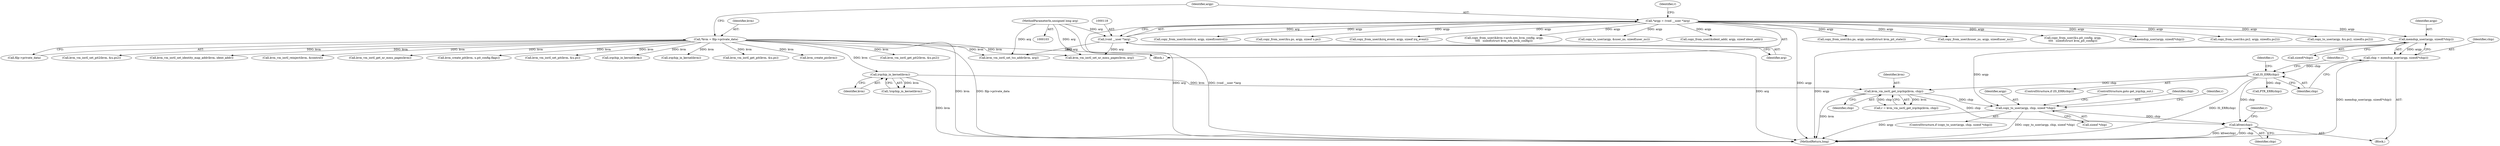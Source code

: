 digraph "0_linux_9c895160d25a76c21b65bad141b08e8d4f99afef@API" {
"1000502" [label="(Call,kfree(chip))"];
"1000491" [label="(Call,copy_to_user(argp, chip, sizeof *chip))"];
"1000455" [label="(Call,memdup_user(argp, sizeof(*chip)))"];
"1000115" [label="(Call,*argp = (void __user *)arg)"];
"1000117" [label="(Call,(void __user *)arg)"];
"1000106" [label="(MethodParameterIn,unsigned long arg)"];
"1000480" [label="(Call,kvm_vm_ioctl_get_irqchip(kvm, chip))"];
"1000475" [label="(Call,irqchip_in_kernel(kvm))"];
"1000109" [label="(Call,*kvm = filp->private_data)"];
"1000461" [label="(Call,IS_ERR(chip))"];
"1000453" [label="(Call,chip = memdup_user(argp, sizeof(*chip)))"];
"1000493" [label="(Identifier,chip)"];
"1000116" [label="(Identifier,argp)"];
"1000465" [label="(Identifier,r)"];
"1000409" [label="(Call,irqchip_in_kernel(kvm))"];
"1000455" [label="(Call,memdup_user(argp, sizeof(*chip)))"];
"1000491" [label="(Call,copy_to_user(argp, chip, sizeof *chip))"];
"1000461" [label="(Call,IS_ERR(chip))"];
"1000476" [label="(Identifier,kvm)"];
"1000499" [label="(Identifier,r)"];
"1000329" [label="(Call,copy_from_user(&u.pit_config, argp,\n\t\t\t\t   sizeof(struct kvm_pit_config)))"];
"1000584" [label="(Call,kvm_vm_ioctl_get_pit(kvm, &u.ps))"];
"1000454" [label="(Identifier,chip)"];
"1000480" [label="(Call,kvm_vm_ioctl_get_irqchip(kvm, chip))"];
"1000492" [label="(Identifier,argp)"];
"1000115" [label="(Call,*argp = (void __user *)arg)"];
"1000513" [label="(Call,memdup_user(argp, sizeof(*chip)))"];
"1000708" [label="(Call,copy_from_user(&u.ps2, argp, sizeof(u.ps2)))"];
"1000119" [label="(Identifier,arg)"];
"1000503" [label="(Identifier,chip)"];
"1000686" [label="(Call,copy_to_user(argp, &u.ps2, sizeof(u.ps2)))"];
"1000754" [label="(Call,copy_from_user(&control, argp, sizeof(control)))"];
"1000110" [label="(Identifier,kvm)"];
"1000505" [label="(Identifier,r)"];
"1000453" [label="(Call,chip = memdup_user(argp, sizeof(*chip)))"];
"1000219" [label="(Call,kvm_create_pic(kvm))"];
"1000618" [label="(Call,copy_from_user(&u.ps, argp, sizeof u.ps))"];
"1000475" [label="(Call,irqchip_in_kernel(kvm))"];
"1000457" [label="(Call,sizeof(*chip))"];
"1000397" [label="(Call,copy_from_user(&irq_event, argp, sizeof irq_event))"];
"1000672" [label="(Call,kvm_vm_ioctl_get_pit2(kvm, &u.ps2))"];
"1000117" [label="(Call,(void __user *)arg)"];
"1000466" [label="(Call,PTR_ERR(chip))"];
"1000781" [label="(Call,copy_from_user(&kvm->arch.xen_hvm_config, argp,\n\t\t\t\t   sizeof(struct kvm_xen_hvm_config)))"];
"1000478" [label="(Call,r = kvm_vm_ioctl_get_irqchip(kvm, chip))"];
"1000107" [label="(Block,)"];
"1000170" [label="(Call,kvm_vm_ioctl_set_nr_mmu_pages(kvm, arg))"];
"1000106" [label="(MethodParameterIn,unsigned long arg)"];
"1000111" [label="(Call,filp->private_data)"];
"1000490" [label="(ControlStructure,if (copy_to_user(argp, chip, sizeof *chip)))"];
"1000494" [label="(Call,sizeof *chip)"];
"1000898" [label="(Call,copy_to_user(argp, &user_ns, sizeof(user_ns)))"];
"1000733" [label="(Call,kvm_vm_ioctl_set_pit2(kvm, &u.ps2))"];
"1000158" [label="(Call,kvm_vm_ioctl_set_identity_map_addr(kvm, ident_addr))"];
"1000763" [label="(Call,kvm_vm_ioctl_reinject(kvm, &control))"];
"1000497" [label="(ControlStructure,goto get_irqchip_out;)"];
"1000502" [label="(Call,kfree(chip))"];
"1000482" [label="(Identifier,chip)"];
"1000456" [label="(Identifier,argp)"];
"1000149" [label="(Call,copy_from_user(&ident_addr, argp, sizeof ident_addr))"];
"1000180" [label="(Call,kvm_vm_ioctl_get_nr_mmu_pages(kvm))"];
"1000109" [label="(Call,*kvm = filp->private_data)"];
"1000132" [label="(Call,kvm_vm_ioctl_set_tss_addr(kvm, arg))"];
"1000913" [label="(MethodReturn,long)"];
"1000365" [label="(Call,kvm_create_pit(kvm, u.pit_config.flags))"];
"1000122" [label="(Identifier,r)"];
"1000561" [label="(Call,copy_from_user(&u.ps, argp, sizeof(struct kvm_pit_state)))"];
"1000470" [label="(Identifier,r)"];
"1000474" [label="(Call,!irqchip_in_kernel(kvm))"];
"1000462" [label="(Identifier,chip)"];
"1000451" [label="(Block,)"];
"1000481" [label="(Identifier,kvm)"];
"1000643" [label="(Call,kvm_vm_ioctl_set_pit(kvm, &u.ps))"];
"1000819" [label="(Call,copy_from_user(&user_ns, argp, sizeof(user_ns)))"];
"1000460" [label="(ControlStructure,if (IS_ERR(chip)))"];
"1000533" [label="(Call,irqchip_in_kernel(kvm))"];
"1000502" -> "1000451"  [label="AST: "];
"1000502" -> "1000503"  [label="CFG: "];
"1000503" -> "1000502"  [label="AST: "];
"1000505" -> "1000502"  [label="CFG: "];
"1000502" -> "1000913"  [label="DDG: chip"];
"1000502" -> "1000913"  [label="DDG: kfree(chip)"];
"1000491" -> "1000502"  [label="DDG: chip"];
"1000461" -> "1000502"  [label="DDG: chip"];
"1000480" -> "1000502"  [label="DDG: chip"];
"1000491" -> "1000490"  [label="AST: "];
"1000491" -> "1000494"  [label="CFG: "];
"1000492" -> "1000491"  [label="AST: "];
"1000493" -> "1000491"  [label="AST: "];
"1000494" -> "1000491"  [label="AST: "];
"1000497" -> "1000491"  [label="CFG: "];
"1000499" -> "1000491"  [label="CFG: "];
"1000491" -> "1000913"  [label="DDG: copy_to_user(argp, chip, sizeof *chip)"];
"1000491" -> "1000913"  [label="DDG: argp"];
"1000455" -> "1000491"  [label="DDG: argp"];
"1000480" -> "1000491"  [label="DDG: chip"];
"1000455" -> "1000453"  [label="AST: "];
"1000455" -> "1000457"  [label="CFG: "];
"1000456" -> "1000455"  [label="AST: "];
"1000457" -> "1000455"  [label="AST: "];
"1000453" -> "1000455"  [label="CFG: "];
"1000455" -> "1000913"  [label="DDG: argp"];
"1000455" -> "1000453"  [label="DDG: argp"];
"1000115" -> "1000455"  [label="DDG: argp"];
"1000115" -> "1000107"  [label="AST: "];
"1000115" -> "1000117"  [label="CFG: "];
"1000116" -> "1000115"  [label="AST: "];
"1000117" -> "1000115"  [label="AST: "];
"1000122" -> "1000115"  [label="CFG: "];
"1000115" -> "1000913"  [label="DDG: (void __user *)arg"];
"1000115" -> "1000913"  [label="DDG: argp"];
"1000117" -> "1000115"  [label="DDG: arg"];
"1000115" -> "1000149"  [label="DDG: argp"];
"1000115" -> "1000329"  [label="DDG: argp"];
"1000115" -> "1000397"  [label="DDG: argp"];
"1000115" -> "1000513"  [label="DDG: argp"];
"1000115" -> "1000561"  [label="DDG: argp"];
"1000115" -> "1000618"  [label="DDG: argp"];
"1000115" -> "1000686"  [label="DDG: argp"];
"1000115" -> "1000708"  [label="DDG: argp"];
"1000115" -> "1000754"  [label="DDG: argp"];
"1000115" -> "1000781"  [label="DDG: argp"];
"1000115" -> "1000819"  [label="DDG: argp"];
"1000115" -> "1000898"  [label="DDG: argp"];
"1000117" -> "1000119"  [label="CFG: "];
"1000118" -> "1000117"  [label="AST: "];
"1000119" -> "1000117"  [label="AST: "];
"1000117" -> "1000913"  [label="DDG: arg"];
"1000106" -> "1000117"  [label="DDG: arg"];
"1000117" -> "1000132"  [label="DDG: arg"];
"1000117" -> "1000170"  [label="DDG: arg"];
"1000106" -> "1000103"  [label="AST: "];
"1000106" -> "1000913"  [label="DDG: arg"];
"1000106" -> "1000132"  [label="DDG: arg"];
"1000106" -> "1000170"  [label="DDG: arg"];
"1000480" -> "1000478"  [label="AST: "];
"1000480" -> "1000482"  [label="CFG: "];
"1000481" -> "1000480"  [label="AST: "];
"1000482" -> "1000480"  [label="AST: "];
"1000478" -> "1000480"  [label="CFG: "];
"1000480" -> "1000913"  [label="DDG: kvm"];
"1000480" -> "1000478"  [label="DDG: kvm"];
"1000480" -> "1000478"  [label="DDG: chip"];
"1000475" -> "1000480"  [label="DDG: kvm"];
"1000461" -> "1000480"  [label="DDG: chip"];
"1000475" -> "1000474"  [label="AST: "];
"1000475" -> "1000476"  [label="CFG: "];
"1000476" -> "1000475"  [label="AST: "];
"1000474" -> "1000475"  [label="CFG: "];
"1000475" -> "1000913"  [label="DDG: kvm"];
"1000475" -> "1000474"  [label="DDG: kvm"];
"1000109" -> "1000475"  [label="DDG: kvm"];
"1000109" -> "1000107"  [label="AST: "];
"1000109" -> "1000111"  [label="CFG: "];
"1000110" -> "1000109"  [label="AST: "];
"1000111" -> "1000109"  [label="AST: "];
"1000116" -> "1000109"  [label="CFG: "];
"1000109" -> "1000913"  [label="DDG: kvm"];
"1000109" -> "1000913"  [label="DDG: filp->private_data"];
"1000109" -> "1000132"  [label="DDG: kvm"];
"1000109" -> "1000158"  [label="DDG: kvm"];
"1000109" -> "1000170"  [label="DDG: kvm"];
"1000109" -> "1000180"  [label="DDG: kvm"];
"1000109" -> "1000219"  [label="DDG: kvm"];
"1000109" -> "1000365"  [label="DDG: kvm"];
"1000109" -> "1000409"  [label="DDG: kvm"];
"1000109" -> "1000533"  [label="DDG: kvm"];
"1000109" -> "1000584"  [label="DDG: kvm"];
"1000109" -> "1000643"  [label="DDG: kvm"];
"1000109" -> "1000672"  [label="DDG: kvm"];
"1000109" -> "1000733"  [label="DDG: kvm"];
"1000109" -> "1000763"  [label="DDG: kvm"];
"1000461" -> "1000460"  [label="AST: "];
"1000461" -> "1000462"  [label="CFG: "];
"1000462" -> "1000461"  [label="AST: "];
"1000465" -> "1000461"  [label="CFG: "];
"1000470" -> "1000461"  [label="CFG: "];
"1000461" -> "1000913"  [label="DDG: IS_ERR(chip)"];
"1000453" -> "1000461"  [label="DDG: chip"];
"1000461" -> "1000466"  [label="DDG: chip"];
"1000453" -> "1000451"  [label="AST: "];
"1000454" -> "1000453"  [label="AST: "];
"1000462" -> "1000453"  [label="CFG: "];
"1000453" -> "1000913"  [label="DDG: memdup_user(argp, sizeof(*chip))"];
}

